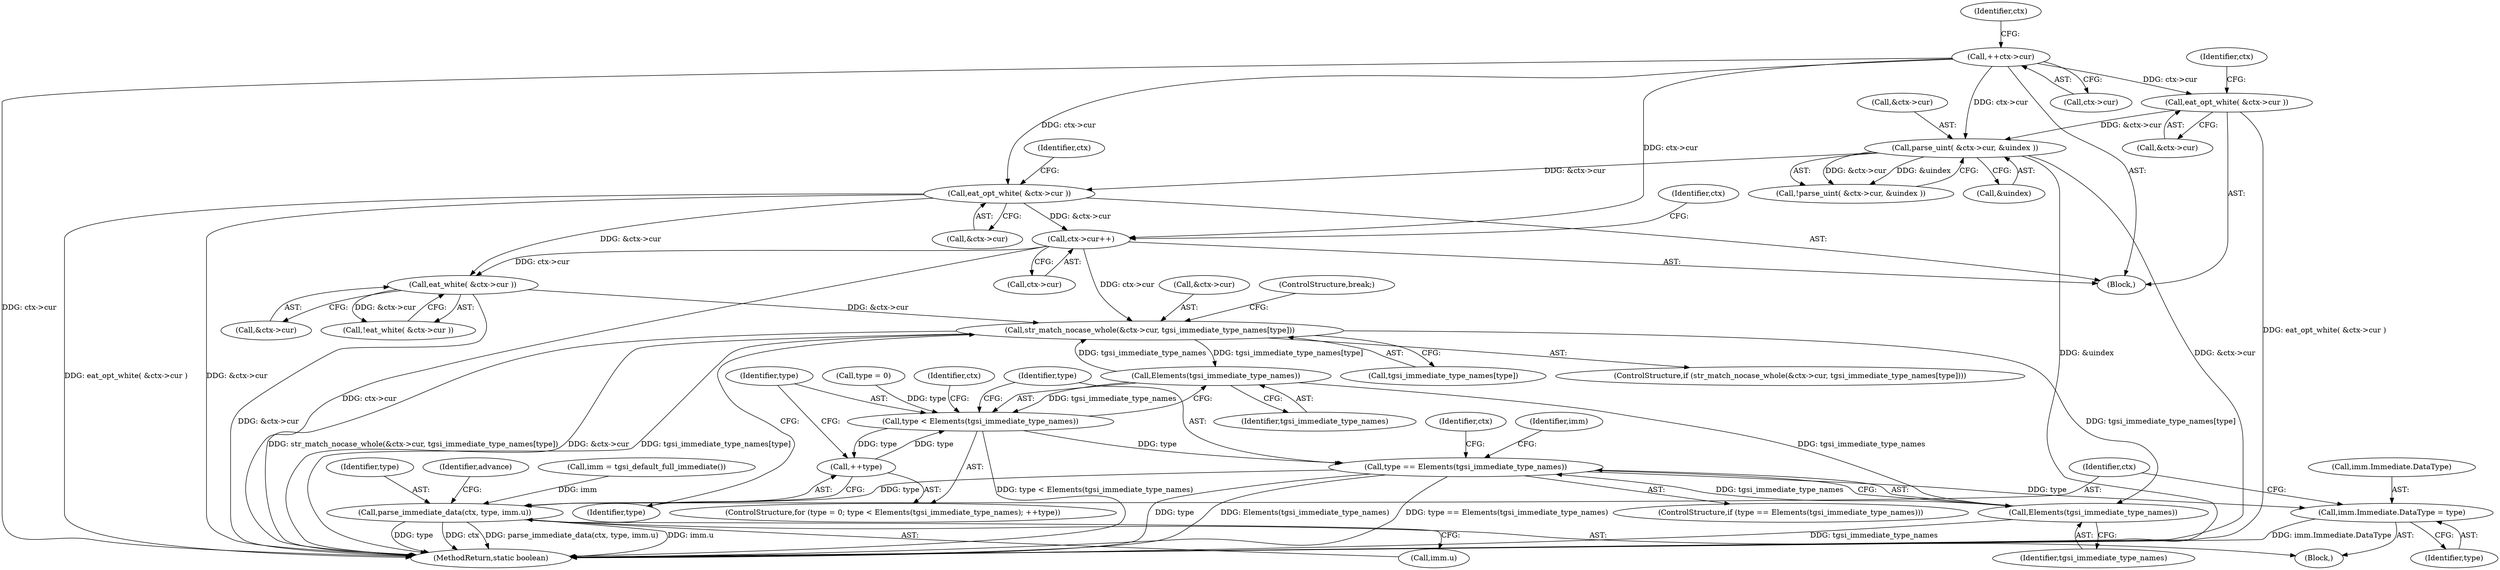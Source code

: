 digraph "0_virglrenderer_e534b51ca3c3cd25f3990589932a9ed711c59b27@array" {
"1003923" [label="(Call,str_match_nocase_whole(&ctx->cur, tgsi_immediate_type_names[type]))"];
"1003894" [label="(Call,ctx->cur++)"];
"1003840" [label="(Call,++ctx->cur)"];
"1003876" [label="(Call,eat_opt_white( &ctx->cur ))"];
"1003851" [label="(Call,parse_uint( &ctx->cur, &uindex ))"];
"1003844" [label="(Call,eat_opt_white( &ctx->cur ))"];
"1003900" [label="(Call,eat_white( &ctx->cur ))"];
"1003917" [label="(Call,Elements(tgsi_immediate_type_names))"];
"1003923" [label="(Call,str_match_nocase_whole(&ctx->cur, tgsi_immediate_type_names[type]))"];
"1003915" [label="(Call,type < Elements(tgsi_immediate_type_names))"];
"1003919" [label="(Call,++type)"];
"1003933" [label="(Call,type == Elements(tgsi_immediate_type_names))"];
"1003953" [label="(Call,imm.Immediate.DataType = type)"];
"1003960" [label="(Call,parse_immediate_data(ctx, type, imm.u))"];
"1003935" [label="(Call,Elements(tgsi_immediate_type_names))"];
"1003962" [label="(Identifier,type)"];
"1003901" [label="(Call,&ctx->cur)"];
"1003915" [label="(Call,type < Elements(tgsi_immediate_type_names))"];
"1003911" [label="(ControlStructure,for (type = 0; type < Elements(tgsi_immediate_type_names); ++type))"];
"1003838" [label="(Block,)"];
"1003894" [label="(Call,ctx->cur++)"];
"1003924" [label="(Call,&ctx->cur)"];
"1003933" [label="(Call,type == Elements(tgsi_immediate_type_names))"];
"1003936" [label="(Identifier,tgsi_immediate_type_names)"];
"1003967" [label="(Identifier,advance)"];
"1003943" [label="(Call,imm = tgsi_default_full_immediate())"];
"1003954" [label="(Call,imm.Immediate.DataType)"];
"1003895" [label="(Call,ctx->cur)"];
"1004155" [label="(MethodReturn,static boolean)"];
"1003917" [label="(Call,Elements(tgsi_immediate_type_names))"];
"1003885" [label="(Identifier,ctx)"];
"1003935" [label="(Call,Elements(tgsi_immediate_type_names))"];
"1003960" [label="(Call,parse_immediate_data(ctx, type, imm.u))"];
"1003844" [label="(Call,eat_opt_white( &ctx->cur ))"];
"1003934" [label="(Identifier,type)"];
"1003922" [label="(ControlStructure,if (str_match_nocase_whole(&ctx->cur, tgsi_immediate_type_names[type])))"];
"1003856" [label="(Call,&uindex)"];
"1003851" [label="(Call,parse_uint( &ctx->cur, &uindex ))"];
"1003939" [label="(Identifier,ctx)"];
"1003850" [label="(Call,!parse_uint( &ctx->cur, &uindex ))"];
"1003959" [label="(Identifier,type)"];
"1003877" [label="(Call,&ctx->cur)"];
"1003953" [label="(Call,imm.Immediate.DataType = type)"];
"1003920" [label="(Identifier,type)"];
"1003876" [label="(Call,eat_opt_white( &ctx->cur ))"];
"1003903" [label="(Identifier,ctx)"];
"1003841" [label="(Call,ctx->cur)"];
"1003847" [label="(Identifier,ctx)"];
"1003928" [label="(Call,tgsi_immediate_type_names[type])"];
"1003912" [label="(Call,type = 0)"];
"1003944" [label="(Identifier,imm)"];
"1003963" [label="(Call,imm.u)"];
"1003961" [label="(Identifier,ctx)"];
"1003845" [label="(Call,&ctx->cur)"];
"1003916" [label="(Identifier,type)"];
"1003827" [label="(Block,)"];
"1003899" [label="(Call,!eat_white( &ctx->cur ))"];
"1003900" [label="(Call,eat_white( &ctx->cur ))"];
"1003854" [label="(Identifier,ctx)"];
"1003840" [label="(Call,++ctx->cur)"];
"1003926" [label="(Identifier,ctx)"];
"1003919" [label="(Call,++type)"];
"1003932" [label="(ControlStructure,if (type == Elements(tgsi_immediate_type_names)))"];
"1003918" [label="(Identifier,tgsi_immediate_type_names)"];
"1003931" [label="(ControlStructure,break;)"];
"1003852" [label="(Call,&ctx->cur)"];
"1003923" [label="(Call,str_match_nocase_whole(&ctx->cur, tgsi_immediate_type_names[type]))"];
"1003923" -> "1003922"  [label="AST: "];
"1003923" -> "1003928"  [label="CFG: "];
"1003924" -> "1003923"  [label="AST: "];
"1003928" -> "1003923"  [label="AST: "];
"1003931" -> "1003923"  [label="CFG: "];
"1003920" -> "1003923"  [label="CFG: "];
"1003923" -> "1004155"  [label="DDG: str_match_nocase_whole(&ctx->cur, tgsi_immediate_type_names[type])"];
"1003923" -> "1004155"  [label="DDG: &ctx->cur"];
"1003923" -> "1004155"  [label="DDG: tgsi_immediate_type_names[type]"];
"1003923" -> "1003917"  [label="DDG: tgsi_immediate_type_names[type]"];
"1003894" -> "1003923"  [label="DDG: ctx->cur"];
"1003900" -> "1003923"  [label="DDG: &ctx->cur"];
"1003917" -> "1003923"  [label="DDG: tgsi_immediate_type_names"];
"1003923" -> "1003935"  [label="DDG: tgsi_immediate_type_names[type]"];
"1003894" -> "1003838"  [label="AST: "];
"1003894" -> "1003895"  [label="CFG: "];
"1003895" -> "1003894"  [label="AST: "];
"1003903" -> "1003894"  [label="CFG: "];
"1003894" -> "1004155"  [label="DDG: ctx->cur"];
"1003840" -> "1003894"  [label="DDG: ctx->cur"];
"1003876" -> "1003894"  [label="DDG: &ctx->cur"];
"1003894" -> "1003900"  [label="DDG: ctx->cur"];
"1003840" -> "1003838"  [label="AST: "];
"1003840" -> "1003841"  [label="CFG: "];
"1003841" -> "1003840"  [label="AST: "];
"1003847" -> "1003840"  [label="CFG: "];
"1003840" -> "1004155"  [label="DDG: ctx->cur"];
"1003840" -> "1003844"  [label="DDG: ctx->cur"];
"1003840" -> "1003851"  [label="DDG: ctx->cur"];
"1003840" -> "1003876"  [label="DDG: ctx->cur"];
"1003876" -> "1003838"  [label="AST: "];
"1003876" -> "1003877"  [label="CFG: "];
"1003877" -> "1003876"  [label="AST: "];
"1003885" -> "1003876"  [label="CFG: "];
"1003876" -> "1004155"  [label="DDG: eat_opt_white( &ctx->cur )"];
"1003876" -> "1004155"  [label="DDG: &ctx->cur"];
"1003851" -> "1003876"  [label="DDG: &ctx->cur"];
"1003876" -> "1003900"  [label="DDG: &ctx->cur"];
"1003851" -> "1003850"  [label="AST: "];
"1003851" -> "1003856"  [label="CFG: "];
"1003852" -> "1003851"  [label="AST: "];
"1003856" -> "1003851"  [label="AST: "];
"1003850" -> "1003851"  [label="CFG: "];
"1003851" -> "1004155"  [label="DDG: &uindex"];
"1003851" -> "1004155"  [label="DDG: &ctx->cur"];
"1003851" -> "1003850"  [label="DDG: &ctx->cur"];
"1003851" -> "1003850"  [label="DDG: &uindex"];
"1003844" -> "1003851"  [label="DDG: &ctx->cur"];
"1003844" -> "1003838"  [label="AST: "];
"1003844" -> "1003845"  [label="CFG: "];
"1003845" -> "1003844"  [label="AST: "];
"1003854" -> "1003844"  [label="CFG: "];
"1003844" -> "1004155"  [label="DDG: eat_opt_white( &ctx->cur )"];
"1003900" -> "1003899"  [label="AST: "];
"1003900" -> "1003901"  [label="CFG: "];
"1003901" -> "1003900"  [label="AST: "];
"1003899" -> "1003900"  [label="CFG: "];
"1003900" -> "1004155"  [label="DDG: &ctx->cur"];
"1003900" -> "1003899"  [label="DDG: &ctx->cur"];
"1003917" -> "1003915"  [label="AST: "];
"1003917" -> "1003918"  [label="CFG: "];
"1003918" -> "1003917"  [label="AST: "];
"1003915" -> "1003917"  [label="CFG: "];
"1003917" -> "1003915"  [label="DDG: tgsi_immediate_type_names"];
"1003917" -> "1003935"  [label="DDG: tgsi_immediate_type_names"];
"1003915" -> "1003911"  [label="AST: "];
"1003916" -> "1003915"  [label="AST: "];
"1003926" -> "1003915"  [label="CFG: "];
"1003934" -> "1003915"  [label="CFG: "];
"1003915" -> "1004155"  [label="DDG: type < Elements(tgsi_immediate_type_names)"];
"1003919" -> "1003915"  [label="DDG: type"];
"1003912" -> "1003915"  [label="DDG: type"];
"1003915" -> "1003919"  [label="DDG: type"];
"1003915" -> "1003933"  [label="DDG: type"];
"1003919" -> "1003911"  [label="AST: "];
"1003919" -> "1003920"  [label="CFG: "];
"1003920" -> "1003919"  [label="AST: "];
"1003916" -> "1003919"  [label="CFG: "];
"1003933" -> "1003932"  [label="AST: "];
"1003933" -> "1003935"  [label="CFG: "];
"1003934" -> "1003933"  [label="AST: "];
"1003935" -> "1003933"  [label="AST: "];
"1003939" -> "1003933"  [label="CFG: "];
"1003944" -> "1003933"  [label="CFG: "];
"1003933" -> "1004155"  [label="DDG: Elements(tgsi_immediate_type_names)"];
"1003933" -> "1004155"  [label="DDG: type == Elements(tgsi_immediate_type_names)"];
"1003933" -> "1004155"  [label="DDG: type"];
"1003935" -> "1003933"  [label="DDG: tgsi_immediate_type_names"];
"1003933" -> "1003953"  [label="DDG: type"];
"1003933" -> "1003960"  [label="DDG: type"];
"1003953" -> "1003827"  [label="AST: "];
"1003953" -> "1003959"  [label="CFG: "];
"1003954" -> "1003953"  [label="AST: "];
"1003959" -> "1003953"  [label="AST: "];
"1003961" -> "1003953"  [label="CFG: "];
"1003953" -> "1004155"  [label="DDG: imm.Immediate.DataType"];
"1003960" -> "1003827"  [label="AST: "];
"1003960" -> "1003963"  [label="CFG: "];
"1003961" -> "1003960"  [label="AST: "];
"1003962" -> "1003960"  [label="AST: "];
"1003963" -> "1003960"  [label="AST: "];
"1003967" -> "1003960"  [label="CFG: "];
"1003960" -> "1004155"  [label="DDG: imm.u"];
"1003960" -> "1004155"  [label="DDG: type"];
"1003960" -> "1004155"  [label="DDG: ctx"];
"1003960" -> "1004155"  [label="DDG: parse_immediate_data(ctx, type, imm.u)"];
"1003943" -> "1003960"  [label="DDG: imm"];
"1003935" -> "1003936"  [label="CFG: "];
"1003936" -> "1003935"  [label="AST: "];
"1003935" -> "1004155"  [label="DDG: tgsi_immediate_type_names"];
}
